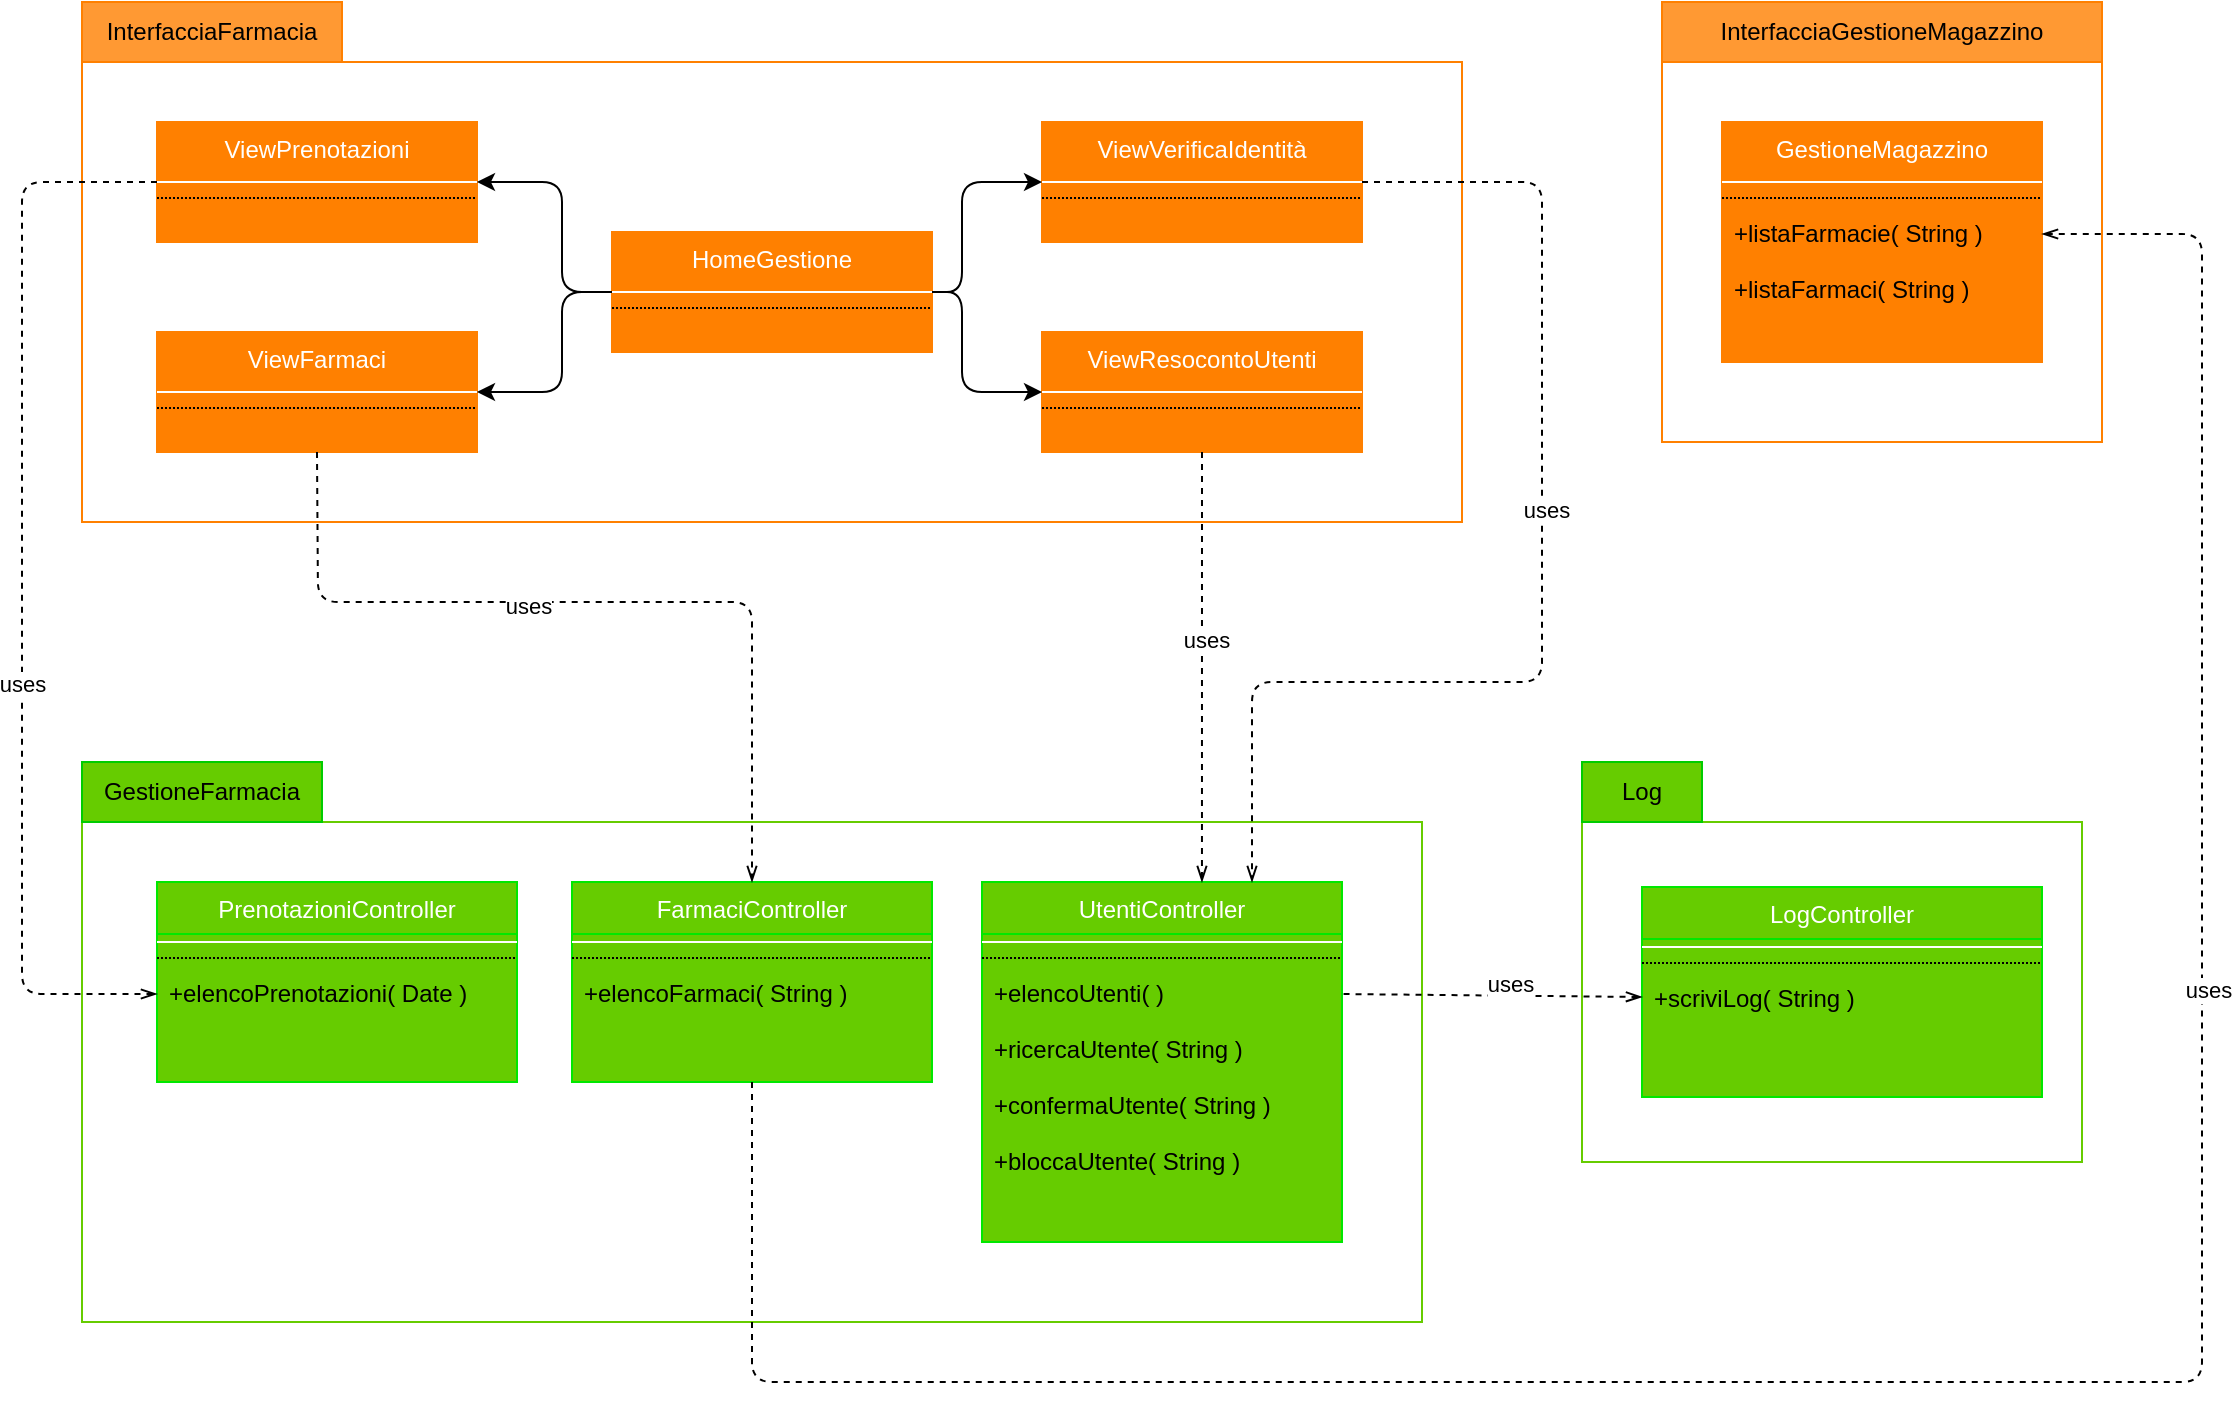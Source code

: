 <mxfile version="14.6.11" type="device"><diagram id="ySyIuTodzLcbdQxe3LkE" name="Page-2"><mxGraphModel dx="1422" dy="762" grid="1" gridSize="10" guides="1" tooltips="1" connect="1" arrows="1" fold="1" page="1" pageScale="1" pageWidth="827" pageHeight="1169" math="0" shadow="0"><root><mxCell id="vJJLRiHSa_Klz7_rotN8-0"/><mxCell id="vJJLRiHSa_Klz7_rotN8-1" parent="vJJLRiHSa_Klz7_rotN8-0"/><mxCell id="SHtaTi57-pDjGaBPK__v-0" value="" style="rounded=0;whiteSpace=wrap;html=1;strokeColor=#FF8000;" vertex="1" parent="vJJLRiHSa_Klz7_rotN8-1"><mxGeometry x="1100" y="670" width="220" height="190" as="geometry"/></mxCell><mxCell id="SHtaTi57-pDjGaBPK__v-1" value="InterfacciaGestioneMagazzino" style="rounded=0;whiteSpace=wrap;html=1;gradientColor=none;strokeColor=#FF8000;fillColor=#FF9933;" vertex="1" parent="vJJLRiHSa_Klz7_rotN8-1"><mxGeometry x="1100" y="640" width="220" height="30" as="geometry"/></mxCell><mxCell id="SHtaTi57-pDjGaBPK__v-2" value="GestioneMagazzino" style="swimlane;fontStyle=0;align=center;verticalAlign=top;childLayout=stackLayout;horizontal=1;startSize=26;horizontalStack=0;resizeParent=1;resizeLast=0;collapsible=1;marginBottom=0;rounded=0;shadow=0;strokeWidth=1;fontColor=#ffffff;swimlaneFillColor=#FF8000;strokeColor=#FF8000;fillColor=#FF8000;" vertex="1" parent="vJJLRiHSa_Klz7_rotN8-1"><mxGeometry x="1130" y="700" width="160" height="120" as="geometry"><mxRectangle x="230" y="140" width="160" height="26" as="alternateBounds"/></mxGeometry></mxCell><mxCell id="SHtaTi57-pDjGaBPK__v-3" value="" style="line;html=1;strokeWidth=1;align=left;verticalAlign=middle;spacingTop=-1;spacingLeft=3;spacingRight=3;rotatable=0;labelPosition=right;points=[];portConstraint=eastwest;strokeColor=#FFFFFF;" vertex="1" parent="SHtaTi57-pDjGaBPK__v-2"><mxGeometry y="26" width="160" height="8" as="geometry"/></mxCell><mxCell id="SHtaTi57-pDjGaBPK__v-4" value="" style="line;html=1;strokeWidth=1;align=left;verticalAlign=middle;spacingTop=-1;spacingLeft=3;spacingRight=3;rotatable=0;labelPosition=right;points=[];portConstraint=eastwest;dashed=1;dashPattern=1 1;" vertex="1" parent="SHtaTi57-pDjGaBPK__v-2"><mxGeometry y="34" width="160" height="8" as="geometry"/></mxCell><mxCell id="SHtaTi57-pDjGaBPK__v-5" value="+listaFarmacie( String )" style="text;align=left;verticalAlign=top;spacingLeft=4;spacingRight=4;overflow=hidden;rotatable=0;points=[[0,0.5],[1,0.5]];portConstraint=eastwest;" vertex="1" parent="SHtaTi57-pDjGaBPK__v-2"><mxGeometry y="42" width="160" height="28" as="geometry"/></mxCell><mxCell id="SHtaTi57-pDjGaBPK__v-6" value="+listaFarmaci( String )" style="text;align=left;verticalAlign=top;spacingLeft=4;spacingRight=4;overflow=hidden;rotatable=0;points=[[0,0.5],[1,0.5]];portConstraint=eastwest;" vertex="1" parent="SHtaTi57-pDjGaBPK__v-2"><mxGeometry y="70" width="160" height="28" as="geometry"/></mxCell><mxCell id="SHtaTi57-pDjGaBPK__v-7" value="" style="rounded=0;whiteSpace=wrap;html=1;strokeColor=#66CC00;" vertex="1" parent="vJJLRiHSa_Klz7_rotN8-1"><mxGeometry x="310" y="1050" width="670" height="250" as="geometry"/></mxCell><mxCell id="SHtaTi57-pDjGaBPK__v-8" value="GestioneFarmacia" style="rounded=0;whiteSpace=wrap;html=1;strokeColor=#00CC00;gradientColor=none;fillColor=#66CC00;" vertex="1" parent="vJJLRiHSa_Klz7_rotN8-1"><mxGeometry x="310" y="1020" width="120" height="30" as="geometry"/></mxCell><mxCell id="SHtaTi57-pDjGaBPK__v-9" value="" style="rounded=0;whiteSpace=wrap;html=1;strokeColor=#66CC00;" vertex="1" parent="vJJLRiHSa_Klz7_rotN8-1"><mxGeometry x="1060" y="1050" width="250" height="170" as="geometry"/></mxCell><mxCell id="SHtaTi57-pDjGaBPK__v-10" value="Log" style="rounded=0;whiteSpace=wrap;html=1;strokeColor=#00CC00;gradientColor=none;fillColor=#66CC00;" vertex="1" parent="vJJLRiHSa_Klz7_rotN8-1"><mxGeometry x="1060" y="1020" width="60" height="30" as="geometry"/></mxCell><mxCell id="SHtaTi57-pDjGaBPK__v-11" value="LogController" style="swimlane;fontStyle=0;align=center;verticalAlign=top;childLayout=stackLayout;horizontal=1;startSize=26;horizontalStack=0;resizeParent=1;resizeLast=0;collapsible=1;marginBottom=0;rounded=0;shadow=0;strokeWidth=1;fontColor=#ffffff;swimlaneFillColor=#66CC00;strokeColor=#00E800;fillColor=#66CC00;" vertex="1" parent="vJJLRiHSa_Klz7_rotN8-1"><mxGeometry x="1090" y="1082.5" width="200" height="105" as="geometry"><mxRectangle x="230" y="140" width="160" height="26" as="alternateBounds"/></mxGeometry></mxCell><mxCell id="SHtaTi57-pDjGaBPK__v-12" value="" style="line;html=1;strokeWidth=1;align=left;verticalAlign=middle;spacingTop=-1;spacingLeft=3;spacingRight=3;rotatable=0;labelPosition=right;points=[];portConstraint=eastwest;strokeColor=#FFFFFF;" vertex="1" parent="SHtaTi57-pDjGaBPK__v-11"><mxGeometry y="26" width="200" height="8" as="geometry"/></mxCell><mxCell id="SHtaTi57-pDjGaBPK__v-13" value="" style="line;html=1;strokeWidth=1;align=left;verticalAlign=middle;spacingTop=-1;spacingLeft=3;spacingRight=3;rotatable=0;labelPosition=right;points=[];portConstraint=eastwest;dashed=1;dashPattern=1 1;" vertex="1" parent="SHtaTi57-pDjGaBPK__v-11"><mxGeometry y="34" width="200" height="8" as="geometry"/></mxCell><mxCell id="SHtaTi57-pDjGaBPK__v-14" value="+scriviLog( String )" style="text;align=left;verticalAlign=top;spacingLeft=4;spacingRight=4;overflow=hidden;rotatable=0;points=[[0,0.5],[1,0.5]];portConstraint=eastwest;" vertex="1" parent="SHtaTi57-pDjGaBPK__v-11"><mxGeometry y="42" width="200" height="26" as="geometry"/></mxCell><mxCell id="SHtaTi57-pDjGaBPK__v-15" value="" style="endArrow=none;dashed=1;html=1;strokeWidth=1;startArrow=openThin;startFill=0;exitX=0;exitY=0.5;exitDx=0;exitDy=0;entryX=1;entryY=0.5;entryDx=0;entryDy=0;" edge="1" parent="vJJLRiHSa_Klz7_rotN8-1" source="SHtaTi57-pDjGaBPK__v-14" target="SHtaTi57-pDjGaBPK__v-24"><mxGeometry width="50" height="50" relative="1" as="geometry"><mxPoint x="815" y="1274" as="sourcePoint"/><mxPoint x="735.0" y="1236" as="targetPoint"/></mxGeometry></mxCell><mxCell id="SHtaTi57-pDjGaBPK__v-16" value="uses" style="edgeLabel;html=1;align=center;verticalAlign=middle;resizable=0;points=[];" vertex="1" connectable="0" parent="SHtaTi57-pDjGaBPK__v-15"><mxGeometry x="-0.112" y="1" relative="1" as="geometry"><mxPoint y="-7" as="offset"/></mxGeometry></mxCell><mxCell id="SHtaTi57-pDjGaBPK__v-17" value="FarmaciController" style="swimlane;fontStyle=0;align=center;verticalAlign=top;childLayout=stackLayout;horizontal=1;startSize=26;horizontalStack=0;resizeParent=1;resizeLast=0;collapsible=1;marginBottom=0;rounded=0;shadow=0;strokeWidth=1;fontColor=#ffffff;swimlaneFillColor=#66CC00;strokeColor=#00E800;fillColor=#66CC00;" vertex="1" parent="vJJLRiHSa_Klz7_rotN8-1"><mxGeometry x="555" y="1080" width="180" height="100" as="geometry"><mxRectangle x="230" y="140" width="160" height="26" as="alternateBounds"/></mxGeometry></mxCell><mxCell id="SHtaTi57-pDjGaBPK__v-18" value="" style="line;html=1;strokeWidth=1;align=left;verticalAlign=middle;spacingTop=-1;spacingLeft=3;spacingRight=3;rotatable=0;labelPosition=right;points=[];portConstraint=eastwest;strokeColor=#FFFFFF;" vertex="1" parent="SHtaTi57-pDjGaBPK__v-17"><mxGeometry y="26" width="180" height="8" as="geometry"/></mxCell><mxCell id="SHtaTi57-pDjGaBPK__v-19" value="" style="line;html=1;strokeWidth=1;align=left;verticalAlign=middle;spacingTop=-1;spacingLeft=3;spacingRight=3;rotatable=0;labelPosition=right;points=[];portConstraint=eastwest;dashed=1;dashPattern=1 1;" vertex="1" parent="SHtaTi57-pDjGaBPK__v-17"><mxGeometry y="34" width="180" height="8" as="geometry"/></mxCell><mxCell id="SHtaTi57-pDjGaBPK__v-20" value="+elencoFarmaci( String )" style="text;align=left;verticalAlign=top;spacingLeft=4;spacingRight=4;overflow=hidden;rotatable=0;points=[[0,0.5],[1,0.5]];portConstraint=eastwest;" vertex="1" parent="SHtaTi57-pDjGaBPK__v-17"><mxGeometry y="42" width="180" height="28" as="geometry"/></mxCell><mxCell id="SHtaTi57-pDjGaBPK__v-21" value="UtentiController" style="swimlane;fontStyle=0;align=center;verticalAlign=top;childLayout=stackLayout;horizontal=1;startSize=26;horizontalStack=0;resizeParent=1;resizeLast=0;collapsible=1;marginBottom=0;rounded=0;shadow=0;strokeWidth=1;fontColor=#ffffff;swimlaneFillColor=#66CC00;strokeColor=#00E800;fillColor=#66CC00;" vertex="1" parent="vJJLRiHSa_Klz7_rotN8-1"><mxGeometry x="760" y="1080" width="180" height="180" as="geometry"><mxRectangle x="230" y="140" width="160" height="26" as="alternateBounds"/></mxGeometry></mxCell><mxCell id="SHtaTi57-pDjGaBPK__v-22" value="" style="line;html=1;strokeWidth=1;align=left;verticalAlign=middle;spacingTop=-1;spacingLeft=3;spacingRight=3;rotatable=0;labelPosition=right;points=[];portConstraint=eastwest;strokeColor=#FFFFFF;" vertex="1" parent="SHtaTi57-pDjGaBPK__v-21"><mxGeometry y="26" width="180" height="8" as="geometry"/></mxCell><mxCell id="SHtaTi57-pDjGaBPK__v-23" value="" style="line;html=1;strokeWidth=1;align=left;verticalAlign=middle;spacingTop=-1;spacingLeft=3;spacingRight=3;rotatable=0;labelPosition=right;points=[];portConstraint=eastwest;dashed=1;dashPattern=1 1;" vertex="1" parent="SHtaTi57-pDjGaBPK__v-21"><mxGeometry y="34" width="180" height="8" as="geometry"/></mxCell><mxCell id="SHtaTi57-pDjGaBPK__v-24" value="+elencoUtenti( )" style="text;align=left;verticalAlign=top;spacingLeft=4;spacingRight=4;overflow=hidden;rotatable=0;points=[[0,0.5],[1,0.5]];portConstraint=eastwest;" vertex="1" parent="SHtaTi57-pDjGaBPK__v-21"><mxGeometry y="42" width="180" height="28" as="geometry"/></mxCell><mxCell id="SHtaTi57-pDjGaBPK__v-25" value="+ricercaUtente( String )" style="text;align=left;verticalAlign=top;spacingLeft=4;spacingRight=4;overflow=hidden;rotatable=0;points=[[0,0.5],[1,0.5]];portConstraint=eastwest;" vertex="1" parent="SHtaTi57-pDjGaBPK__v-21"><mxGeometry y="70" width="180" height="28" as="geometry"/></mxCell><mxCell id="SHtaTi57-pDjGaBPK__v-26" value="+confermaUtente( String )" style="text;align=left;verticalAlign=top;spacingLeft=4;spacingRight=4;overflow=hidden;rotatable=0;points=[[0,0.5],[1,0.5]];portConstraint=eastwest;" vertex="1" parent="SHtaTi57-pDjGaBPK__v-21"><mxGeometry y="98" width="180" height="28" as="geometry"/></mxCell><mxCell id="SHtaTi57-pDjGaBPK__v-27" value="+bloccaUtente( String )" style="text;align=left;verticalAlign=top;spacingLeft=4;spacingRight=4;overflow=hidden;rotatable=0;points=[[0,0.5],[1,0.5]];portConstraint=eastwest;" vertex="1" parent="SHtaTi57-pDjGaBPK__v-21"><mxGeometry y="126" width="180" height="28" as="geometry"/></mxCell><mxCell id="SHtaTi57-pDjGaBPK__v-28" value="PrenotazioniController" style="swimlane;fontStyle=0;align=center;verticalAlign=top;childLayout=stackLayout;horizontal=1;startSize=26;horizontalStack=0;resizeParent=1;resizeLast=0;collapsible=1;marginBottom=0;rounded=0;shadow=0;strokeWidth=1;fontColor=#ffffff;swimlaneFillColor=#66CC00;strokeColor=#00E800;fillColor=#66CC00;" vertex="1" parent="vJJLRiHSa_Klz7_rotN8-1"><mxGeometry x="347.5" y="1080" width="180" height="100" as="geometry"><mxRectangle x="230" y="140" width="160" height="26" as="alternateBounds"/></mxGeometry></mxCell><mxCell id="SHtaTi57-pDjGaBPK__v-29" value="" style="line;html=1;strokeWidth=1;align=left;verticalAlign=middle;spacingTop=-1;spacingLeft=3;spacingRight=3;rotatable=0;labelPosition=right;points=[];portConstraint=eastwest;strokeColor=#FFFFFF;" vertex="1" parent="SHtaTi57-pDjGaBPK__v-28"><mxGeometry y="26" width="180" height="8" as="geometry"/></mxCell><mxCell id="SHtaTi57-pDjGaBPK__v-30" value="" style="line;html=1;strokeWidth=1;align=left;verticalAlign=middle;spacingTop=-1;spacingLeft=3;spacingRight=3;rotatable=0;labelPosition=right;points=[];portConstraint=eastwest;dashed=1;dashPattern=1 1;" vertex="1" parent="SHtaTi57-pDjGaBPK__v-28"><mxGeometry y="34" width="180" height="8" as="geometry"/></mxCell><mxCell id="SHtaTi57-pDjGaBPK__v-31" value="+elencoPrenotazioni( Date )" style="text;align=left;verticalAlign=top;spacingLeft=4;spacingRight=4;overflow=hidden;rotatable=0;points=[[0,0.5],[1,0.5]];portConstraint=eastwest;" vertex="1" parent="SHtaTi57-pDjGaBPK__v-28"><mxGeometry y="42" width="180" height="28" as="geometry"/></mxCell><mxCell id="SHtaTi57-pDjGaBPK__v-32" value="" style="rounded=0;whiteSpace=wrap;html=1;strokeColor=#FF8000;" vertex="1" parent="vJJLRiHSa_Klz7_rotN8-1"><mxGeometry x="310" y="670" width="690" height="230" as="geometry"/></mxCell><mxCell id="SHtaTi57-pDjGaBPK__v-33" value="InterfacciaFarmacia" style="rounded=0;whiteSpace=wrap;html=1;gradientColor=none;strokeColor=#FF8000;fillColor=#FF9933;" vertex="1" parent="vJJLRiHSa_Klz7_rotN8-1"><mxGeometry x="310" y="640" width="130" height="30" as="geometry"/></mxCell><mxCell id="SHtaTi57-pDjGaBPK__v-34" value="HomeGestione" style="swimlane;fontStyle=0;align=center;verticalAlign=top;childLayout=stackLayout;horizontal=1;startSize=26;horizontalStack=0;resizeParent=1;resizeLast=0;collapsible=1;marginBottom=0;rounded=0;shadow=0;strokeWidth=1;fontColor=#ffffff;swimlaneFillColor=#FF8000;strokeColor=#FF8000;fillColor=#FF8000;" vertex="1" parent="vJJLRiHSa_Klz7_rotN8-1"><mxGeometry x="575" y="755" width="160" height="60" as="geometry"><mxRectangle x="230" y="140" width="160" height="26" as="alternateBounds"/></mxGeometry></mxCell><mxCell id="SHtaTi57-pDjGaBPK__v-35" value="" style="line;html=1;strokeWidth=1;align=left;verticalAlign=middle;spacingTop=-1;spacingLeft=3;spacingRight=3;rotatable=0;labelPosition=right;points=[];portConstraint=eastwest;strokeColor=#FFFFFF;" vertex="1" parent="SHtaTi57-pDjGaBPK__v-34"><mxGeometry y="26" width="160" height="8" as="geometry"/></mxCell><mxCell id="SHtaTi57-pDjGaBPK__v-36" value="" style="line;html=1;strokeWidth=1;align=left;verticalAlign=middle;spacingTop=-1;spacingLeft=3;spacingRight=3;rotatable=0;labelPosition=right;points=[];portConstraint=eastwest;dashed=1;dashPattern=1 1;" vertex="1" parent="SHtaTi57-pDjGaBPK__v-34"><mxGeometry y="34" width="160" height="8" as="geometry"/></mxCell><mxCell id="SHtaTi57-pDjGaBPK__v-37" value="ViewResocontoUtenti" style="swimlane;fontStyle=0;align=center;verticalAlign=top;childLayout=stackLayout;horizontal=1;startSize=26;horizontalStack=0;resizeParent=1;resizeLast=0;collapsible=1;marginBottom=0;rounded=0;shadow=0;strokeWidth=1;fontColor=#ffffff;swimlaneFillColor=#FF8000;strokeColor=#FF8000;fillColor=#FF8000;" vertex="1" parent="vJJLRiHSa_Klz7_rotN8-1"><mxGeometry x="790" y="805" width="160" height="60" as="geometry"><mxRectangle x="230" y="140" width="160" height="26" as="alternateBounds"/></mxGeometry></mxCell><mxCell id="SHtaTi57-pDjGaBPK__v-38" value="" style="line;html=1;strokeWidth=1;align=left;verticalAlign=middle;spacingTop=-1;spacingLeft=3;spacingRight=3;rotatable=0;labelPosition=right;points=[];portConstraint=eastwest;strokeColor=#FFFFFF;" vertex="1" parent="SHtaTi57-pDjGaBPK__v-37"><mxGeometry y="26" width="160" height="8" as="geometry"/></mxCell><mxCell id="SHtaTi57-pDjGaBPK__v-39" value="" style="line;html=1;strokeWidth=1;align=left;verticalAlign=middle;spacingTop=-1;spacingLeft=3;spacingRight=3;rotatable=0;labelPosition=right;points=[];portConstraint=eastwest;dashed=1;dashPattern=1 1;" vertex="1" parent="SHtaTi57-pDjGaBPK__v-37"><mxGeometry y="34" width="160" height="8" as="geometry"/></mxCell><mxCell id="SHtaTi57-pDjGaBPK__v-40" value="ViewPrenotazioni" style="swimlane;fontStyle=0;align=center;verticalAlign=top;childLayout=stackLayout;horizontal=1;startSize=26;horizontalStack=0;resizeParent=1;resizeLast=0;collapsible=1;marginBottom=0;rounded=0;shadow=0;strokeWidth=1;fontColor=#ffffff;swimlaneFillColor=#FF8000;strokeColor=#FF8000;fillColor=#FF8000;" vertex="1" parent="vJJLRiHSa_Klz7_rotN8-1"><mxGeometry x="347.5" y="700" width="160" height="60" as="geometry"><mxRectangle x="230" y="140" width="160" height="26" as="alternateBounds"/></mxGeometry></mxCell><mxCell id="SHtaTi57-pDjGaBPK__v-41" value="" style="line;html=1;strokeWidth=1;align=left;verticalAlign=middle;spacingTop=-1;spacingLeft=3;spacingRight=3;rotatable=0;labelPosition=right;points=[];portConstraint=eastwest;strokeColor=#FFFFFF;" vertex="1" parent="SHtaTi57-pDjGaBPK__v-40"><mxGeometry y="26" width="160" height="8" as="geometry"/></mxCell><mxCell id="SHtaTi57-pDjGaBPK__v-42" value="" style="line;html=1;strokeWidth=1;align=left;verticalAlign=middle;spacingTop=-1;spacingLeft=3;spacingRight=3;rotatable=0;labelPosition=right;points=[];portConstraint=eastwest;dashed=1;dashPattern=1 1;" vertex="1" parent="SHtaTi57-pDjGaBPK__v-40"><mxGeometry y="34" width="160" height="8" as="geometry"/></mxCell><mxCell id="SHtaTi57-pDjGaBPK__v-43" value="ViewVerificaIdentità" style="swimlane;fontStyle=0;align=center;verticalAlign=top;childLayout=stackLayout;horizontal=1;startSize=26;horizontalStack=0;resizeParent=1;resizeLast=0;collapsible=1;marginBottom=0;rounded=0;shadow=0;strokeWidth=1;fontColor=#ffffff;swimlaneFillColor=#FF8000;strokeColor=#FF8000;fillColor=#FF8000;" vertex="1" parent="vJJLRiHSa_Klz7_rotN8-1"><mxGeometry x="790" y="700" width="160" height="60" as="geometry"><mxRectangle x="230" y="140" width="160" height="26" as="alternateBounds"/></mxGeometry></mxCell><mxCell id="SHtaTi57-pDjGaBPK__v-44" value="" style="line;html=1;strokeWidth=1;align=left;verticalAlign=middle;spacingTop=-1;spacingLeft=3;spacingRight=3;rotatable=0;labelPosition=right;points=[];portConstraint=eastwest;strokeColor=#FFFFFF;" vertex="1" parent="SHtaTi57-pDjGaBPK__v-43"><mxGeometry y="26" width="160" height="8" as="geometry"/></mxCell><mxCell id="SHtaTi57-pDjGaBPK__v-45" value="" style="line;html=1;strokeWidth=1;align=left;verticalAlign=middle;spacingTop=-1;spacingLeft=3;spacingRight=3;rotatable=0;labelPosition=right;points=[];portConstraint=eastwest;dashed=1;dashPattern=1 1;" vertex="1" parent="SHtaTi57-pDjGaBPK__v-43"><mxGeometry y="34" width="160" height="8" as="geometry"/></mxCell><mxCell id="SHtaTi57-pDjGaBPK__v-46" value="ViewFarmaci" style="swimlane;fontStyle=0;align=center;verticalAlign=top;childLayout=stackLayout;horizontal=1;startSize=26;horizontalStack=0;resizeParent=1;resizeLast=0;collapsible=1;marginBottom=0;rounded=0;shadow=0;strokeWidth=1;fontColor=#ffffff;swimlaneFillColor=#FF8000;strokeColor=#FF8000;fillColor=#FF8000;" vertex="1" parent="vJJLRiHSa_Klz7_rotN8-1"><mxGeometry x="347.5" y="805" width="160" height="60" as="geometry"><mxRectangle x="230" y="140" width="160" height="26" as="alternateBounds"/></mxGeometry></mxCell><mxCell id="SHtaTi57-pDjGaBPK__v-47" value="" style="line;html=1;strokeWidth=1;align=left;verticalAlign=middle;spacingTop=-1;spacingLeft=3;spacingRight=3;rotatable=0;labelPosition=right;points=[];portConstraint=eastwest;strokeColor=#FFFFFF;" vertex="1" parent="SHtaTi57-pDjGaBPK__v-46"><mxGeometry y="26" width="160" height="8" as="geometry"/></mxCell><mxCell id="SHtaTi57-pDjGaBPK__v-48" value="" style="line;html=1;strokeWidth=1;align=left;verticalAlign=middle;spacingTop=-1;spacingLeft=3;spacingRight=3;rotatable=0;labelPosition=right;points=[];portConstraint=eastwest;dashed=1;dashPattern=1 1;" vertex="1" parent="SHtaTi57-pDjGaBPK__v-46"><mxGeometry y="34" width="160" height="8" as="geometry"/></mxCell><mxCell id="SHtaTi57-pDjGaBPK__v-49" value="" style="endArrow=classic;html=1;exitX=0;exitY=0.5;exitDx=0;exitDy=0;entryX=1;entryY=0.5;entryDx=0;entryDy=0;" edge="1" parent="vJJLRiHSa_Klz7_rotN8-1" source="SHtaTi57-pDjGaBPK__v-34" target="SHtaTi57-pDjGaBPK__v-40"><mxGeometry width="50" height="50" relative="1" as="geometry"><mxPoint x="810" y="860" as="sourcePoint"/><mxPoint x="860" y="810" as="targetPoint"/><Array as="points"><mxPoint x="550" y="785"/><mxPoint x="550" y="730"/></Array></mxGeometry></mxCell><mxCell id="SHtaTi57-pDjGaBPK__v-51" value="" style="endArrow=classic;html=1;exitX=0;exitY=0.5;exitDx=0;exitDy=0;entryX=1;entryY=0.5;entryDx=0;entryDy=0;" edge="1" parent="vJJLRiHSa_Klz7_rotN8-1" source="SHtaTi57-pDjGaBPK__v-34" target="SHtaTi57-pDjGaBPK__v-46"><mxGeometry width="50" height="50" relative="1" as="geometry"><mxPoint x="585" y="795" as="sourcePoint"/><mxPoint x="517.5" y="740" as="targetPoint"/><Array as="points"><mxPoint x="550" y="785"/><mxPoint x="550" y="835"/></Array></mxGeometry></mxCell><mxCell id="SHtaTi57-pDjGaBPK__v-52" value="" style="endArrow=classic;html=1;exitX=1;exitY=0.5;exitDx=0;exitDy=0;entryX=0;entryY=0.5;entryDx=0;entryDy=0;" edge="1" parent="vJJLRiHSa_Klz7_rotN8-1" source="SHtaTi57-pDjGaBPK__v-34" target="SHtaTi57-pDjGaBPK__v-43"><mxGeometry width="50" height="50" relative="1" as="geometry"><mxPoint x="585" y="795" as="sourcePoint"/><mxPoint x="517.5" y="740" as="targetPoint"/><Array as="points"><mxPoint x="750" y="785"/><mxPoint x="750" y="730"/></Array></mxGeometry></mxCell><mxCell id="SHtaTi57-pDjGaBPK__v-53" value="" style="endArrow=classic;html=1;exitX=1;exitY=0.5;exitDx=0;exitDy=0;entryX=0;entryY=0.5;entryDx=0;entryDy=0;" edge="1" parent="vJJLRiHSa_Klz7_rotN8-1" source="SHtaTi57-pDjGaBPK__v-34" target="SHtaTi57-pDjGaBPK__v-37"><mxGeometry width="50" height="50" relative="1" as="geometry"><mxPoint x="745" y="795" as="sourcePoint"/><mxPoint x="800" y="740" as="targetPoint"/><Array as="points"><mxPoint x="750" y="785"/><mxPoint x="750" y="835"/></Array></mxGeometry></mxCell><mxCell id="SHtaTi57-pDjGaBPK__v-55" value="" style="endArrow=openThin;html=1;entryX=0.5;entryY=0;entryDx=0;entryDy=0;exitX=0.5;exitY=1;exitDx=0;exitDy=0;dashed=1;endFill=0;" edge="1" parent="vJJLRiHSa_Klz7_rotN8-1" source="SHtaTi57-pDjGaBPK__v-46" target="SHtaTi57-pDjGaBPK__v-17"><mxGeometry width="50" height="50" relative="1" as="geometry"><mxPoint x="500" y="980" as="sourcePoint"/><mxPoint x="550" y="930" as="targetPoint"/><Array as="points"><mxPoint x="428" y="940"/><mxPoint x="645" y="940"/></Array></mxGeometry></mxCell><mxCell id="SHtaTi57-pDjGaBPK__v-56" value="uses" style="edgeLabel;html=1;align=center;verticalAlign=middle;resizable=0;points=[];" vertex="1" connectable="0" parent="SHtaTi57-pDjGaBPK__v-55"><mxGeometry x="0.246" y="-2" relative="1" as="geometry"><mxPoint x="-89" as="offset"/></mxGeometry></mxCell><mxCell id="SHtaTi57-pDjGaBPK__v-57" value="" style="endArrow=openThin;html=1;dashed=1;exitX=0;exitY=0.5;exitDx=0;exitDy=0;entryX=0;entryY=0.5;entryDx=0;entryDy=0;endFill=0;" edge="1" parent="vJJLRiHSa_Klz7_rotN8-1" source="SHtaTi57-pDjGaBPK__v-40" target="SHtaTi57-pDjGaBPK__v-31"><mxGeometry width="50" height="50" relative="1" as="geometry"><mxPoint x="500" y="900" as="sourcePoint"/><mxPoint x="550" y="850" as="targetPoint"/><Array as="points"><mxPoint x="280" y="730"/><mxPoint x="280" y="1136"/></Array></mxGeometry></mxCell><mxCell id="SHtaTi57-pDjGaBPK__v-58" value="uses" style="edgeLabel;html=1;align=center;verticalAlign=middle;resizable=0;points=[];" vertex="1" connectable="0" parent="SHtaTi57-pDjGaBPK__v-57"><mxGeometry x="0.175" relative="1" as="geometry"><mxPoint as="offset"/></mxGeometry></mxCell><mxCell id="SHtaTi57-pDjGaBPK__v-59" value="" style="endArrow=openThin;html=1;dashed=1;exitX=0.5;exitY=1;exitDx=0;exitDy=0;entryX=0.611;entryY=0;entryDx=0;entryDy=0;entryPerimeter=0;endFill=0;" edge="1" parent="vJJLRiHSa_Klz7_rotN8-1" source="SHtaTi57-pDjGaBPK__v-37" target="SHtaTi57-pDjGaBPK__v-21"><mxGeometry width="50" height="50" relative="1" as="geometry"><mxPoint x="910" y="990" as="sourcePoint"/><mxPoint x="960" y="940" as="targetPoint"/></mxGeometry></mxCell><mxCell id="SHtaTi57-pDjGaBPK__v-60" value="uses" style="edgeLabel;html=1;align=center;verticalAlign=middle;resizable=0;points=[];" vertex="1" connectable="0" parent="SHtaTi57-pDjGaBPK__v-59"><mxGeometry x="-0.132" y="2" relative="1" as="geometry"><mxPoint as="offset"/></mxGeometry></mxCell><mxCell id="SHtaTi57-pDjGaBPK__v-61" value="" style="endArrow=openThin;html=1;dashed=1;entryX=0.75;entryY=0;entryDx=0;entryDy=0;exitX=1;exitY=0.5;exitDx=0;exitDy=0;endFill=0;" edge="1" parent="vJJLRiHSa_Klz7_rotN8-1" source="SHtaTi57-pDjGaBPK__v-43" target="SHtaTi57-pDjGaBPK__v-21"><mxGeometry width="50" height="50" relative="1" as="geometry"><mxPoint x="1020" y="740" as="sourcePoint"/><mxPoint x="879.98" y="1090" as="targetPoint"/><Array as="points"><mxPoint x="1040" y="730"/><mxPoint x="1040" y="980"/><mxPoint x="895" y="980"/></Array></mxGeometry></mxCell><mxCell id="SHtaTi57-pDjGaBPK__v-62" value="uses" style="edgeLabel;html=1;align=center;verticalAlign=middle;resizable=0;points=[];" vertex="1" connectable="0" parent="SHtaTi57-pDjGaBPK__v-61"><mxGeometry x="-0.132" y="2" relative="1" as="geometry"><mxPoint as="offset"/></mxGeometry></mxCell><mxCell id="SHtaTi57-pDjGaBPK__v-65" value="" style="endArrow=openThin;html=1;dashed=1;exitX=0.5;exitY=1;exitDx=0;exitDy=0;entryX=1;entryY=0.5;entryDx=0;entryDy=0;strokeWidth=1;endFill=0;" edge="1" parent="vJJLRiHSa_Klz7_rotN8-1" source="SHtaTi57-pDjGaBPK__v-17" target="SHtaTi57-pDjGaBPK__v-5"><mxGeometry width="50" height="50" relative="1" as="geometry"><mxPoint x="780" y="980" as="sourcePoint"/><mxPoint x="830" y="930" as="targetPoint"/><Array as="points"><mxPoint x="645" y="1330"/><mxPoint x="1370" y="1330"/><mxPoint x="1370" y="756"/></Array></mxGeometry></mxCell><mxCell id="SHtaTi57-pDjGaBPK__v-66" value="uses" style="edgeLabel;html=1;align=center;verticalAlign=middle;resizable=0;points=[];" vertex="1" connectable="0" parent="SHtaTi57-pDjGaBPK__v-65"><mxGeometry x="0.401" y="-3" relative="1" as="geometry"><mxPoint as="offset"/></mxGeometry></mxCell></root></mxGraphModel></diagram></mxfile>